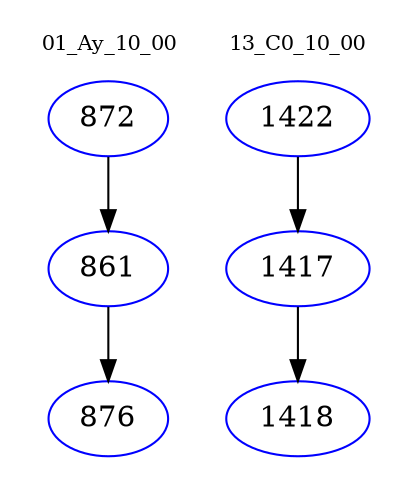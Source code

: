 digraph{
subgraph cluster_0 {
color = white
label = "01_Ay_10_00";
fontsize=10;
T0_872 [label="872", color="blue"]
T0_872 -> T0_861 [color="black"]
T0_861 [label="861", color="blue"]
T0_861 -> T0_876 [color="black"]
T0_876 [label="876", color="blue"]
}
subgraph cluster_1 {
color = white
label = "13_C0_10_00";
fontsize=10;
T1_1422 [label="1422", color="blue"]
T1_1422 -> T1_1417 [color="black"]
T1_1417 [label="1417", color="blue"]
T1_1417 -> T1_1418 [color="black"]
T1_1418 [label="1418", color="blue"]
}
}
